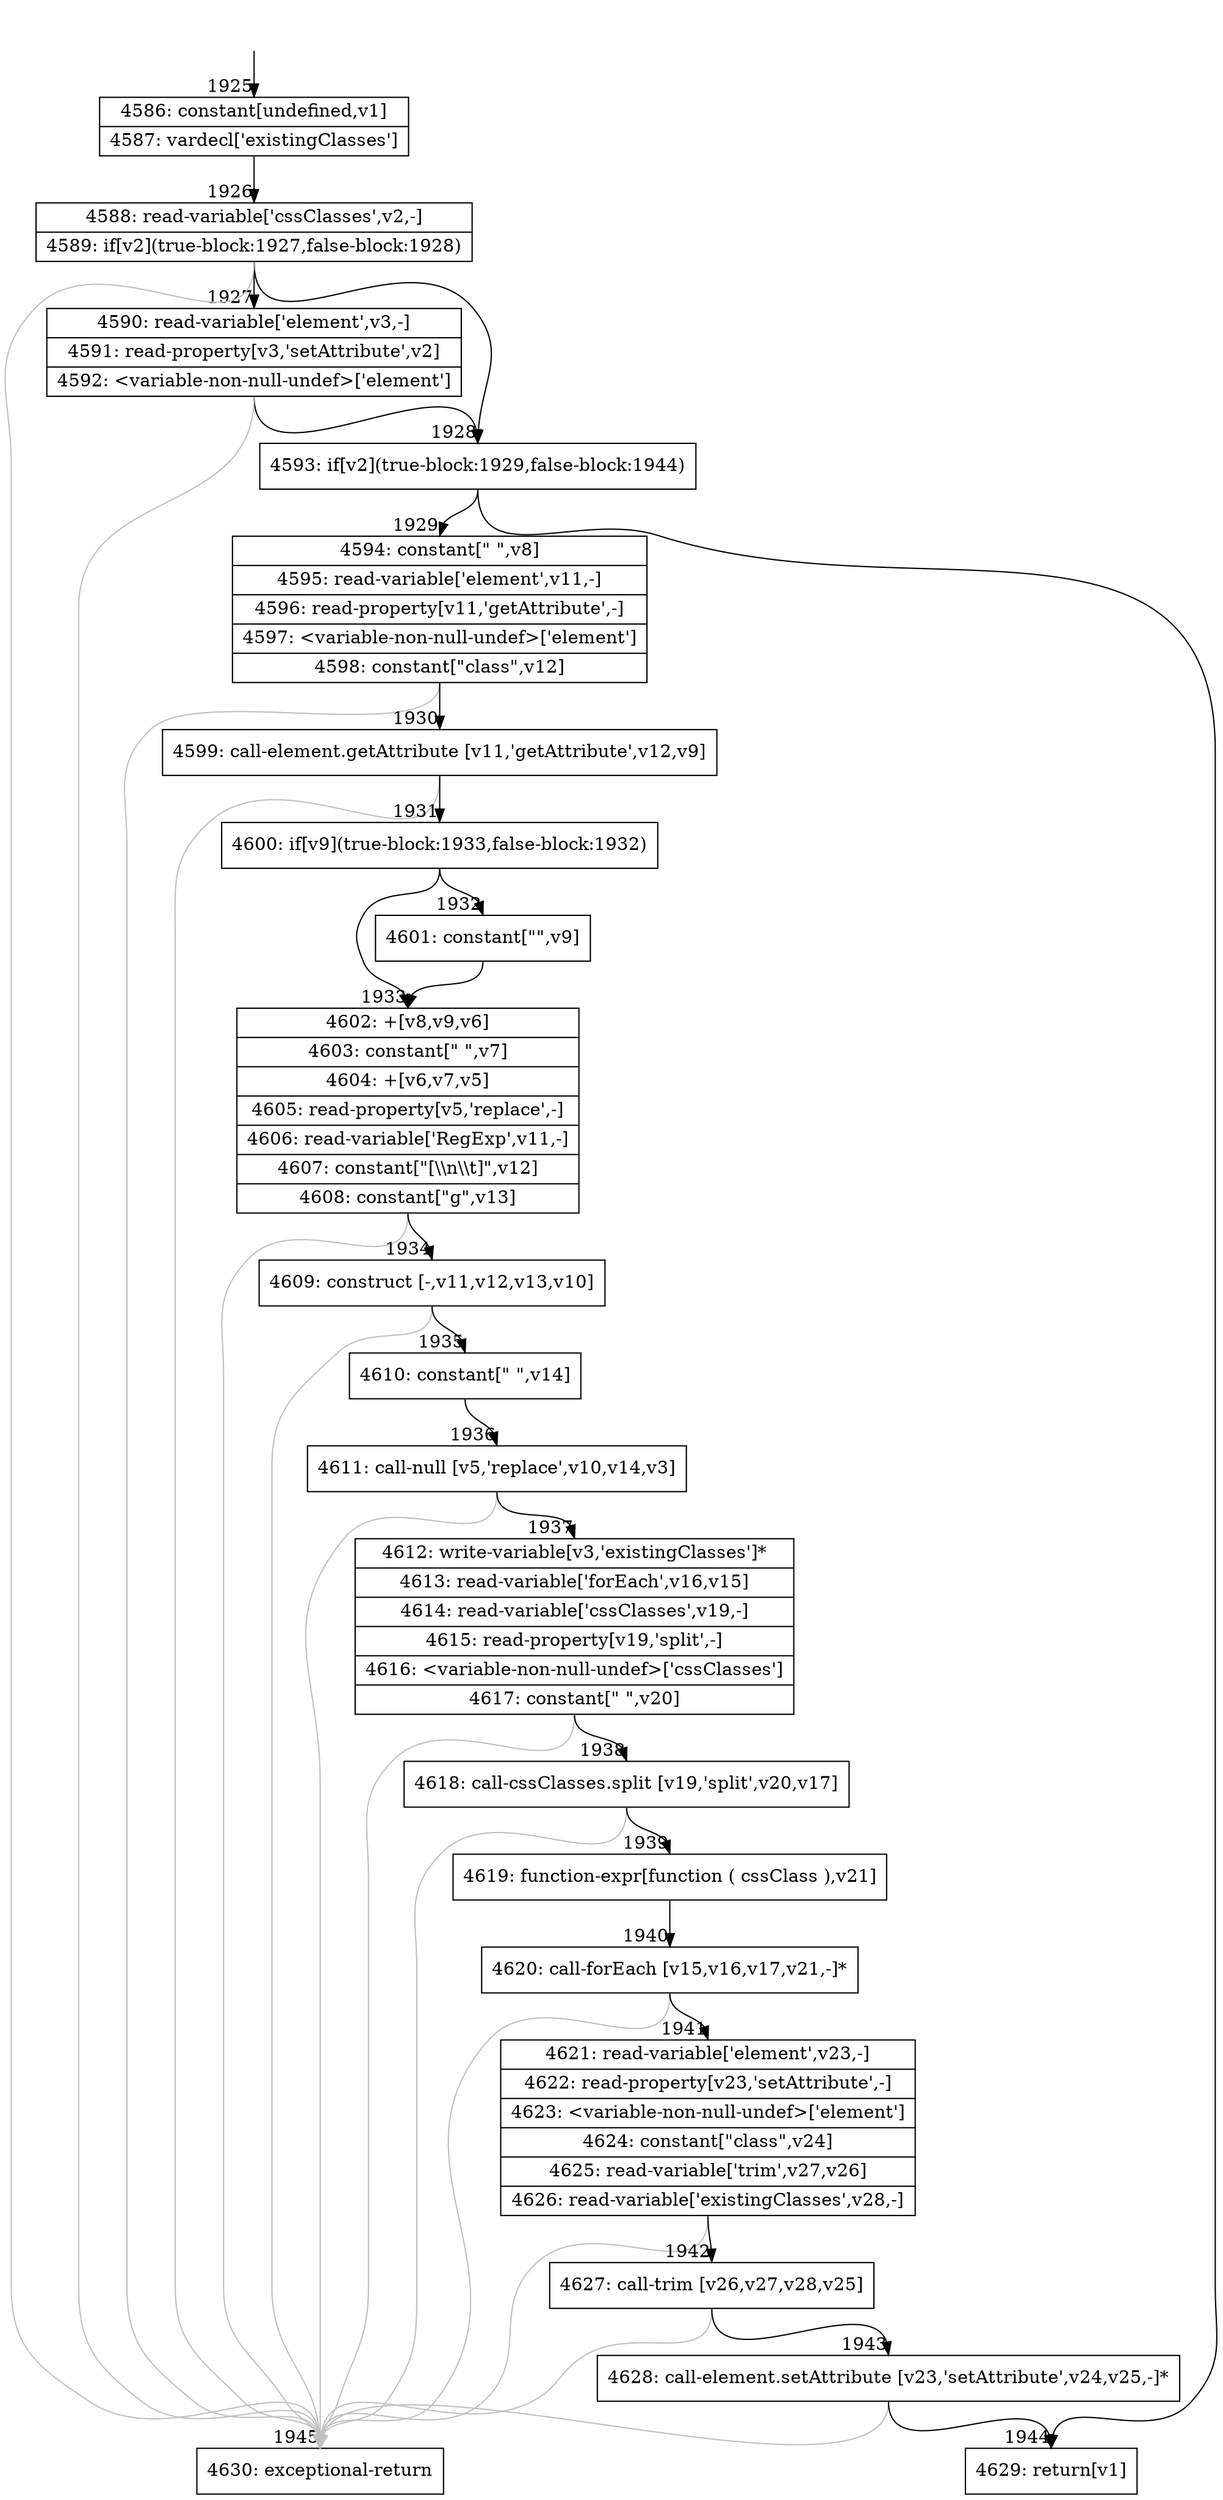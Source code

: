 digraph {
rankdir="TD"
BB_entry142[shape=none,label=""];
BB_entry142 -> BB1925 [tailport=s, headport=n, headlabel="    1925"]
BB1925 [shape=record label="{4586: constant[undefined,v1]|4587: vardecl['existingClasses']}" ] 
BB1925 -> BB1926 [tailport=s, headport=n, headlabel="      1926"]
BB1926 [shape=record label="{4588: read-variable['cssClasses',v2,-]|4589: if[v2](true-block:1927,false-block:1928)}" ] 
BB1926 -> BB1928 [tailport=s, headport=n, headlabel="      1928"]
BB1926 -> BB1927 [tailport=s, headport=n, headlabel="      1927"]
BB1926 -> BB1945 [tailport=s, headport=n, color=gray, headlabel="      1945"]
BB1927 [shape=record label="{4590: read-variable['element',v3,-]|4591: read-property[v3,'setAttribute',v2]|4592: \<variable-non-null-undef\>['element']}" ] 
BB1927 -> BB1928 [tailport=s, headport=n]
BB1927 -> BB1945 [tailport=s, headport=n, color=gray]
BB1928 [shape=record label="{4593: if[v2](true-block:1929,false-block:1944)}" ] 
BB1928 -> BB1929 [tailport=s, headport=n, headlabel="      1929"]
BB1928 -> BB1944 [tailport=s, headport=n, headlabel="      1944"]
BB1929 [shape=record label="{4594: constant[\" \",v8]|4595: read-variable['element',v11,-]|4596: read-property[v11,'getAttribute',-]|4597: \<variable-non-null-undef\>['element']|4598: constant[\"class\",v12]}" ] 
BB1929 -> BB1930 [tailport=s, headport=n, headlabel="      1930"]
BB1929 -> BB1945 [tailport=s, headport=n, color=gray]
BB1930 [shape=record label="{4599: call-element.getAttribute [v11,'getAttribute',v12,v9]}" ] 
BB1930 -> BB1931 [tailport=s, headport=n, headlabel="      1931"]
BB1930 -> BB1945 [tailport=s, headport=n, color=gray]
BB1931 [shape=record label="{4600: if[v9](true-block:1933,false-block:1932)}" ] 
BB1931 -> BB1933 [tailport=s, headport=n, headlabel="      1933"]
BB1931 -> BB1932 [tailport=s, headport=n, headlabel="      1932"]
BB1932 [shape=record label="{4601: constant[\"\",v9]}" ] 
BB1932 -> BB1933 [tailport=s, headport=n]
BB1933 [shape=record label="{4602: +[v8,v9,v6]|4603: constant[\" \",v7]|4604: +[v6,v7,v5]|4605: read-property[v5,'replace',-]|4606: read-variable['RegExp',v11,-]|4607: constant[\"[\\\\n\\\\t]\",v12]|4608: constant[\"g\",v13]}" ] 
BB1933 -> BB1934 [tailport=s, headport=n, headlabel="      1934"]
BB1933 -> BB1945 [tailport=s, headport=n, color=gray]
BB1934 [shape=record label="{4609: construct [-,v11,v12,v13,v10]}" ] 
BB1934 -> BB1935 [tailport=s, headport=n, headlabel="      1935"]
BB1934 -> BB1945 [tailport=s, headport=n, color=gray]
BB1935 [shape=record label="{4610: constant[\" \",v14]}" ] 
BB1935 -> BB1936 [tailport=s, headport=n, headlabel="      1936"]
BB1936 [shape=record label="{4611: call-null [v5,'replace',v10,v14,v3]}" ] 
BB1936 -> BB1937 [tailport=s, headport=n, headlabel="      1937"]
BB1936 -> BB1945 [tailport=s, headport=n, color=gray]
BB1937 [shape=record label="{4612: write-variable[v3,'existingClasses']*|4613: read-variable['forEach',v16,v15]|4614: read-variable['cssClasses',v19,-]|4615: read-property[v19,'split',-]|4616: \<variable-non-null-undef\>['cssClasses']|4617: constant[\" \",v20]}" ] 
BB1937 -> BB1938 [tailport=s, headport=n, headlabel="      1938"]
BB1937 -> BB1945 [tailport=s, headport=n, color=gray]
BB1938 [shape=record label="{4618: call-cssClasses.split [v19,'split',v20,v17]}" ] 
BB1938 -> BB1939 [tailport=s, headport=n, headlabel="      1939"]
BB1938 -> BB1945 [tailport=s, headport=n, color=gray]
BB1939 [shape=record label="{4619: function-expr[function ( cssClass ),v21]}" ] 
BB1939 -> BB1940 [tailport=s, headport=n, headlabel="      1940"]
BB1940 [shape=record label="{4620: call-forEach [v15,v16,v17,v21,-]*}" ] 
BB1940 -> BB1941 [tailport=s, headport=n, headlabel="      1941"]
BB1940 -> BB1945 [tailport=s, headport=n, color=gray]
BB1941 [shape=record label="{4621: read-variable['element',v23,-]|4622: read-property[v23,'setAttribute',-]|4623: \<variable-non-null-undef\>['element']|4624: constant[\"class\",v24]|4625: read-variable['trim',v27,v26]|4626: read-variable['existingClasses',v28,-]}" ] 
BB1941 -> BB1942 [tailport=s, headport=n, headlabel="      1942"]
BB1941 -> BB1945 [tailport=s, headport=n, color=gray]
BB1942 [shape=record label="{4627: call-trim [v26,v27,v28,v25]}" ] 
BB1942 -> BB1943 [tailport=s, headport=n, headlabel="      1943"]
BB1942 -> BB1945 [tailport=s, headport=n, color=gray]
BB1943 [shape=record label="{4628: call-element.setAttribute [v23,'setAttribute',v24,v25,-]*}" ] 
BB1943 -> BB1944 [tailport=s, headport=n]
BB1943 -> BB1945 [tailport=s, headport=n, color=gray]
BB1944 [shape=record label="{4629: return[v1]}" ] 
BB1945 [shape=record label="{4630: exceptional-return}" ] 
//#$~ 2906
}
